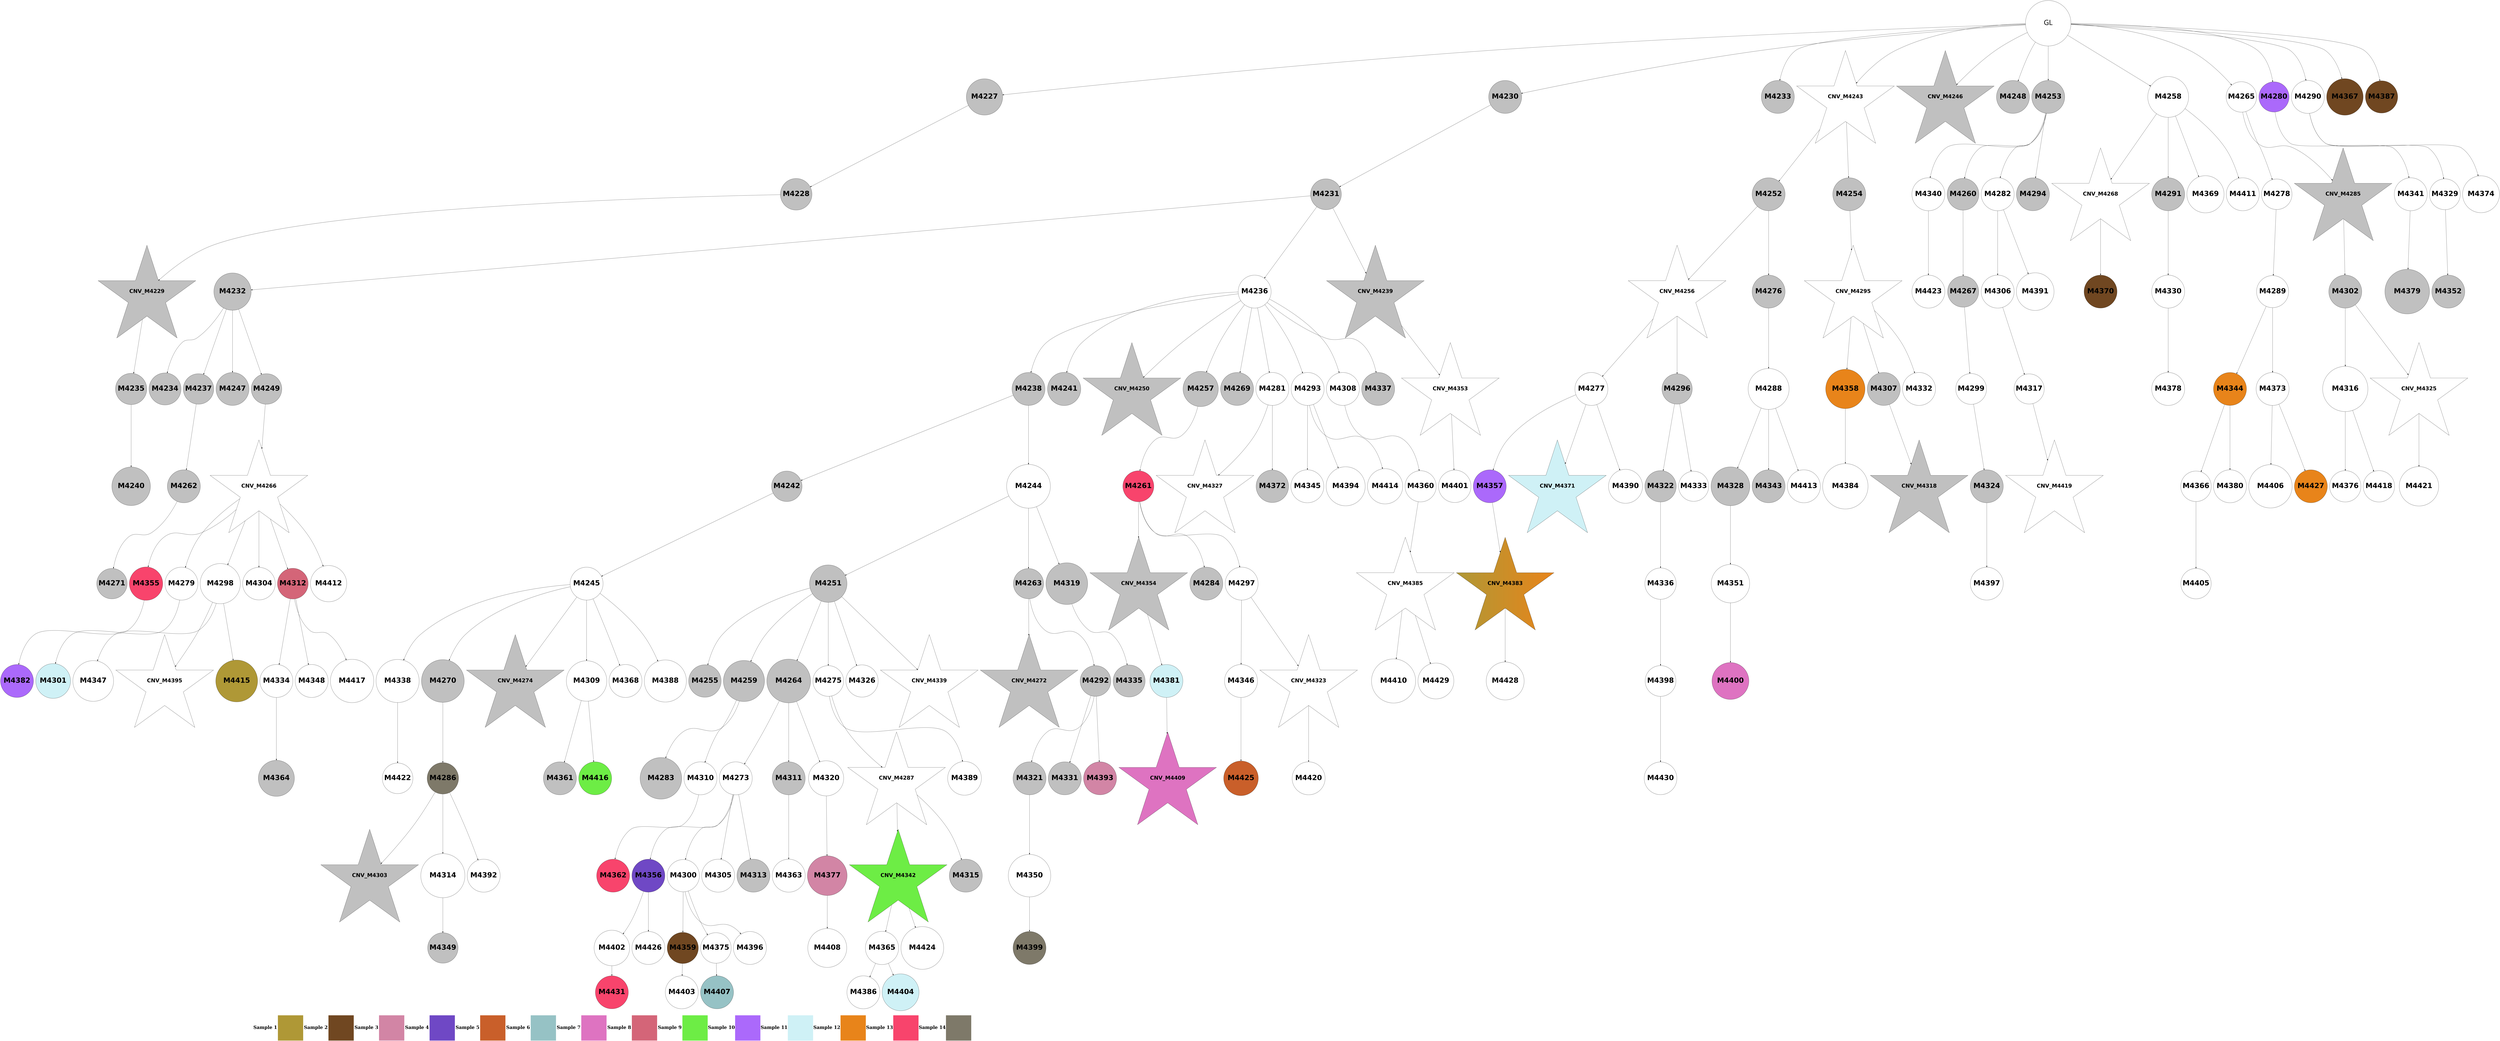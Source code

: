 digraph G { 
rankdir=TB;
4352 -> 4400;
4356 -> 4386;
4358 -> 4420;
4360 -> 4444;
4362 -> 4445;
4363 -> 4401;
4364 -> 4387;
4364 -> 4446;
4366 -> 4388;
4366 -> 4402;
4368 -> 4447;
4372 -> 4421;
4373 -> 4422;
4375 -> 4423;
4376 -> 4403;
4377 -> 4404;
4378 -> 4424;
4378 -> 4448;
4379 -> 4405;
4380 -> 4406;
4381 -> 4425;
4382 -> 4407;
4387 -> 4408;
4387 -> 4426;
4388 -> 4427;
4395 -> 4428;
4395 -> 4449;
4397 -> 4429;
4399 -> 4430;
4403 -> 4431;
4405 -> 4450;
4407 -> 4432;
4407 -> 4451;
4420 -> 4452;
4424 -> 4453;
4248 -> 4249;
4248 -> 4252;
4248 -> 4255;
4248 -> 4265;
4248 -> 4268;
4248 -> 4270;
4248 -> 4275;
4248 -> 4280;
4248 -> 4287;
4248 -> 4302;
4248 -> 4312;
4248 -> 4389;
4248 -> 4409;
4249 -> 4250;
4250 -> 4251;
4251 -> 4257;
4252 -> 4253;
4253 -> 4254;
4253 -> 4258;
4253 -> 4261;
4254 -> 4256;
4254 -> 4259;
4254 -> 4269;
4254 -> 4271;
4257 -> 4262;
4258 -> 4260;
4258 -> 4263;
4258 -> 4272;
4258 -> 4279;
4258 -> 4291;
4258 -> 4303;
4258 -> 4315;
4258 -> 4330;
4258 -> 4359;
4259 -> 4284;
4260 -> 4264;
4260 -> 4266;
4261 -> 4375;
4264 -> 4267;
4265 -> 4274;
4265 -> 4276;
4266 -> 4273;
4266 -> 4285;
4266 -> 4341;
4267 -> 4292;
4267 -> 4296;
4267 -> 4331;
4267 -> 4360;
4267 -> 4390;
4267 -> 4410;
4271 -> 4288;
4273 -> 4277;
4273 -> 4281;
4273 -> 4286;
4273 -> 4297;
4273 -> 4348;
4273 -> 4361;
4274 -> 4278;
4274 -> 4298;
4275 -> 4282;
4275 -> 4304;
4275 -> 4316;
4275 -> 4362;
4276 -> 4317;
4278 -> 4299;
4278 -> 4318;
4279 -> 4283;
4280 -> 4290;
4280 -> 4313;
4280 -> 4391;
4280 -> 4433;
4281 -> 4305;
4281 -> 4332;
4282 -> 4289;
4283 -> 4306;
4283 -> 4319;
4283 -> 4376;
4284 -> 4293;
4285 -> 4294;
4285 -> 4314;
4286 -> 4295;
4286 -> 4333;
4286 -> 4342;
4287 -> 4300;
4287 -> 4307;
4288 -> 4301;
4288 -> 4320;
4288 -> 4326;
4288 -> 4334;
4288 -> 4377;
4288 -> 4434;
4289 -> 4321;
4290 -> 4392;
4292 -> 4308;
4295 -> 4322;
4295 -> 4327;
4295 -> 4335;
4295 -> 4378;
4297 -> 4309;
4297 -> 4411;
4298 -> 4310;
4299 -> 4379;
4299 -> 4393;
4299 -> 4412;
4300 -> 4311;
4301 -> 4323;
4302 -> 4363;
4303 -> 4349;
4303 -> 4394;
4304 -> 4328;
4304 -> 4413;
4307 -> 4324;
4308 -> 4325;
4308 -> 4336;
4308 -> 4414;
4309 -> 4337;
4309 -> 4364;
4310 -> 4350;
4310 -> 4365;
4310 -> 4435;
4311 -> 4366;
4311 -> 4395;
4312 -> 4351;
4312 -> 4396;
4313 -> 4352;
4314 -> 4343;
4314 -> 4353;
4314 -> 4415;
4315 -> 4367;
4315 -> 4416;
4315 -> 4436;
4317 -> 4329;
4317 -> 4354;
4317 -> 4380;
4318 -> 4344;
4318 -> 4355;
4319 -> 4345;
4319 -> 4368;
4320 -> 4369;
4320 -> 4417;
4320 -> 4437;
4321 -> 4346;
4322 -> 4381;
4322 -> 4397;
4322 -> 4418;
4324 -> 4338;
4324 -> 4347;
4328 -> 4339;
4329 -> 4340;
4330 -> 4382;
4331 -> 4383;
4331 -> 4438;
4332 -> 4384;
4333 -> 4385;
4334 -> 4356;
4334 -> 4370;
4334 -> 4439;
4336 -> 4371;
4338 -> 4398;
4338 -> 4440;
4339 -> 4441;
4341 -> 4357;
4342 -> 4399;
4343 -> 4372;
4344 -> 4358;
4345 -> 4442;
4346 -> 4419;
4347 -> 4443;
4350 -> 4373;
4351 -> 4374;
4308 [shape=circle style=filled fillcolor="#7e7969" fontname="helvetica-bold" fontsize=56 label="M4286" width=2.46 height=2 ];
4421 [shape=circle style=filled fillcolor="#7e7969" fontname="helvetica-bold" fontsize=56 label="M4399" width=1.69 height=2 ];
4284 [shape=circle style=filled fillcolor=grey fontname="helvetica-bold" fontsize=56 label="M4262" width=0.38 height=2 ];
4300 [shape=circle style=filled fillcolor=white fontname="helvetica-bold" fontsize=56 label="M4278" width=2.99 height=2 ];
4255 [shape=circle style=filled fillcolor=grey fontname="helvetica-bold" fontsize=56 label="M4233" width=1.08 height=2 ];
4281 [shape=circle style=filled fillcolor=grey fontname="helvetica-bold" fontsize=56 label="M4259" width=4.52 height=2 ];
4418 [shape=circle style=filled fillcolor=white fontname="helvetica-bold" fontsize=56 label="M4396" width=1.39 height=2 ];
4426 [shape=circle style=filled fillcolor="#cff1f6" fontname="helvetica-bold" fontsize=56 label="M4404" width=4.06 height=2 ];
4252 [shape=circle style=filled fillcolor=grey fontname="helvetica-bold" fontsize=56 label="M4230" width=0.07 height=2 ];
4359 [shape=circle style=filled fillcolor=grey fontname="helvetica-bold" fontsize=56 label="M4337" width=0.75 height=2 ];
4334 [shape=circle style=filled fillcolor="#d46578" fontname="helvetica-bold" fontsize=56 label="M4312" width=2.8 height=2 ];
4407 [shape=star style=filled fillcolor=white fontname="helvetica-bold" fontsize=42 label="CNV_M4385"];
4370 [shape=circle style=filled fillcolor=white fontname="helvetica-bold" fontsize=56 label="M4348" width=1.91 height=2 ];
4441 [shape=star style=filled fillcolor=white fontname="helvetica-bold" fontsize=42 label="CNV_M4419"];
4342 [shape=circle style=filled fillcolor=white fontname="helvetica-bold" fontsize=56 label="M4320" width=3.86 height=2 ];
4321 [shape=circle style=filled fillcolor=white fontname="helvetica-bold" fontsize=56 label="M4299" width=2.74 height=2 ];
4401 [shape=circle style=filled fillcolor=grey fontname="helvetica-bold" fontsize=56 label="M4379" width=4.9 height=2 ];
4423 [shape=circle style=filled fillcolor=white fontname="helvetica-bold" fontsize=56 label="M4401" width=2.11 height=2 ];
4391 [shape=circle style=filled fillcolor=white fontname="helvetica-bold" fontsize=56 label="M4369" width=4.09 height=2 ];
4439 [shape=circle style=filled fillcolor=white fontname="helvetica-bold" fontsize=56 label="M4417" width=4.77 height=2 ];
4330 [shape=circle style=filled fillcolor=white fontname="helvetica-bold" fontsize=56 label="M4308" width=1.9 height=2 ];
4388 [shape=circle style=filled fillcolor=white fontname="helvetica-bold" fontsize=56 label="M4366" width=2.93 height=2 ];
4263 [shape=circle style=filled fillcolor=grey fontname="helvetica-bold" fontsize=56 label="M4241" width=3.65 height=2 ];
4276 [shape=circle style=filled fillcolor=grey fontname="helvetica-bold" fontsize=56 label="M4254" width=0.53 height=2 ];
4265 [shape=star style=filled fillcolor=white fontname="helvetica-bold" fontsize=42 label="CNV_M4243"];
4392 [shape=circle style=filled fillcolor="#704721" fontname="helvetica-bold" fontsize=56 label="M4370" width=0.65 height=2 ];
4395 [shape=circle style=filled fillcolor=white fontname="helvetica-bold" fontsize=56 label="M4373" width=0.88 height=2 ];
4361 [shape=star style=filled fillcolor=white fontname="helvetica-bold" fontsize=42 label="CNV_M4339"];
4333 [shape=circle style=filled fillcolor=grey fontname="helvetica-bold" fontsize=56 label="M4311" width=1.33 height=2 ];
4403 [shape=circle style=filled fillcolor="#cff1f6" fontname="helvetica-bold" fontsize=56 label="M4381" width=0.26 height=2 ];
4266 [shape=circle style=filled fillcolor=white fontname="helvetica-bold" fontsize=56 label="M4244" width=4.8 height=2 ];
4364 [shape=star style=filled fillcolor="#6ded45" fontname="helvetica-bold" fontsize=42 label="CNV_M4342"];
4357 [shape=circle style=filled fillcolor=grey fontname="helvetica-bold" fontsize=56 label="M4335" width=2.22 height=2 ];
4400 [shape=circle style=filled fillcolor=white fontname="helvetica-bold" fontsize=56 label="M4378" width=1.98 height=2 ];
4271 [shape=circle style=filled fillcolor=grey fontname="helvetica-bold" fontsize=56 label="M4249" width=2.91 height=2 ];
4324 [shape=circle style=filled fillcolor=grey fontname="helvetica-bold" fontsize=56 label="M4302" width=1.51 height=2 ];
4285 [shape=circle style=filled fillcolor=grey fontname="helvetica-bold" fontsize=56 label="M4263" width=3.17 height=2 ];
4366 [shape=circle style=filled fillcolor="#e8841a" fontname="helvetica-bold" fontsize=56 label="M4344" width=0.64 height=2 ];
4254 [shape=circle style=filled fillcolor=grey fontname="helvetica-bold" fontsize=56 label="M4232" width=4.1 height=2 ];
4352 [shape=circle style=filled fillcolor=white fontname="helvetica-bold" fontsize=56 label="M4330" width=0.69 height=2 ];
4280 [shape=circle style=filled fillcolor=white fontname="helvetica-bold" fontsize=56 label="M4258" width=4.48 height=2 ];
4267 [shape=circle style=filled fillcolor=white fontname="helvetica-bold" fontsize=56 label="M4245" width=1.98 height=2 ];
4389 [shape=circle style=filled fillcolor="#704721" fontname="helvetica-bold" fontsize=56 label="M4367" width=4.02 height=2 ];
4378 [shape=circle style=filled fillcolor="#6f48c5" fontname="helvetica-bold" fontsize=56 label="M4356" width=0.71 height=2 ];
4381 [shape=circle style=filled fillcolor="#704721" fontname="helvetica-bold" fontsize=56 label="M4359" width=2.54 height=2 ];
4404 [shape=circle style=filled fillcolor="#ab69fb" fontname="helvetica-bold" fontsize=56 label="M4382" width=1.05 height=2 ];
4326 [shape=circle style=filled fillcolor=white fontname="helvetica-bold" fontsize=56 label="M4304" width=2.1 height=2 ];
4274 [shape=circle style=filled fillcolor=grey fontname="helvetica-bold" fontsize=56 label="M4252" width=0.14 height=2 ];
4382 [shape=circle style=filled fillcolor=white fontname="helvetica-bold" fontsize=56 label="M4360" width=2.57 height=2 ];
4396 [shape=circle style=filled fillcolor=white fontname="helvetica-bold" fontsize=56 label="M4374" width=4.06 height=2 ];
4313 [shape=circle style=filled fillcolor=grey fontname="helvetica-bold" fontsize=56 label="M4291" width=1.61 height=2 ];
4414 [shape=circle style=filled fillcolor=white fontname="helvetica-bold" fontsize=56 label="M4392" width=0.47 height=2 ];
4445 [shape=circle style=filled fillcolor=white fontname="helvetica-bold" fontsize=56 label="M4423" width=0.98 height=2 ];
4283 [shape=circle style=filled fillcolor="#f8446c" fontname="helvetica-bold" fontsize=56 label="M4261" width=2.61 height=2 ];
4277 [shape=circle style=filled fillcolor=grey fontname="helvetica-bold" fontsize=56 label="M4255" width=2.13 height=2 ];
4409 [shape=circle style=filled fillcolor="#704721" fontname="helvetica-bold" fontsize=56 label="M4387" width=2.16 height=2 ];
4332 [shape=circle style=filled fillcolor=white fontname="helvetica-bold" fontsize=56 label="M4310" width=0.82 height=2 ];
4365 [shape=circle style=filled fillcolor=grey fontname="helvetica-bold" fontsize=56 label="M4343" width=1.8 height=2 ];
4355 [shape=circle style=filled fillcolor=white fontname="helvetica-bold" fontsize=56 label="M4333" width=3.31 height=2 ];
4427 [shape=circle style=filled fillcolor=white fontname="helvetica-bold" fontsize=56 label="M4405" width=3.02 height=2 ];
4383 [shape=circle style=filled fillcolor=grey fontname="helvetica-bold" fontsize=56 label="M4361" width=1.07 height=2 ];
4302 [shape=circle style=filled fillcolor="#ab69fb" fontname="helvetica-bold" fontsize=56 label="M4280" width=3.32 height=2 ];
4385 [shape=circle style=filled fillcolor=white fontname="helvetica-bold" fontsize=56 label="M4363" width=1.28 height=2 ];
4448 [shape=circle style=filled fillcolor=white fontname="helvetica-bold" fontsize=56 label="M4426" width=0.11 height=2 ];
4410 [shape=circle style=filled fillcolor=white fontname="helvetica-bold" fontsize=56 label="M4388" width=4.62 height=2 ];
4343 [shape=circle style=filled fillcolor=grey fontname="helvetica-bold" fontsize=56 label="M4321" width=0.15 height=2 ];
4328 [shape=circle style=filled fillcolor=white fontname="helvetica-bold" fontsize=56 label="M4306" width=1.87 height=2 ];
4384 [shape=circle style=filled fillcolor="#f8446c" fontname="helvetica-bold" fontsize=56 label="M4362" width=1.46 height=2 ];
4412 [shape=circle style=filled fillcolor=white fontname="helvetica-bold" fontsize=56 label="M4390" width=3.74 height=2 ];
4270 [shape=circle style=filled fillcolor=grey fontname="helvetica-bold" fontsize=56 label="M4248" width=1.3 height=2 ];
4279 [shape=circle style=filled fillcolor=grey fontname="helvetica-bold" fontsize=56 label="M4257" width=3.87 height=2 ];
4371 [shape=circle style=filled fillcolor=grey fontname="helvetica-bold" fontsize=56 label="M4349" width=3.08 height=2 ];
4248 [label="GL" fontname="arial-bold" fontsize=56 width=5 height=5];
4376 [shape=star style=filled fillcolor=grey fontname="helvetica-bold" fontsize=42 label="CNV_M4354"];
4344 [shape=circle style=filled fillcolor=grey fontname="helvetica-bold" fontsize=56 label="M4322" width=2.44 height=2 ];
4363 [shape=circle style=filled fillcolor=white fontname="helvetica-bold" fontsize=56 label="M4341" width=0.74 height=2 ];
4315 [shape=circle style=filled fillcolor=white fontname="helvetica-bold" fontsize=56 label="M4293" width=1.27 height=2 ];
4323 [shape=circle style=filled fillcolor="#cff1f6" fontname="helvetica-bold" fontsize=56 label="M4301" width=3.82 height=2 ];
4346 [shape=circle style=filled fillcolor=grey fontname="helvetica-bold" fontsize=56 label="M4324" width=0.4 height=2 ];
4406 [shape=circle style=filled fillcolor=white fontname="helvetica-bold" fontsize=56 label="M4384" width=4.98 height=2 ];
4434 [shape=circle style=filled fillcolor=white fontname="helvetica-bold" fontsize=56 label="M4412" width=3.98 height=2 ];
4339 [shape=circle style=filled fillcolor=white fontname="helvetica-bold" fontsize=56 label="M4317" width=3.26 height=2 ];
4256 [shape=circle style=filled fillcolor=grey fontname="helvetica-bold" fontsize=56 label="M4234" width=2.24 height=2 ];
4329 [shape=circle style=filled fillcolor=grey fontname="helvetica-bold" fontsize=56 label="M4307" width=1.59 height=2 ];
4268 [shape=star style=filled fillcolor=grey fontname="helvetica-bold" fontsize=42 label="CNV_M4246"];
4298 [shape=circle style=filled fillcolor=grey fontname="helvetica-bold" fontsize=56 label="M4276" width=0.03 height=2 ];
4356 [shape=circle style=filled fillcolor=white fontname="helvetica-bold" fontsize=56 label="M4334" width=0.54 height=2 ];
4424 [shape=circle style=filled fillcolor=white fontname="helvetica-bold" fontsize=56 label="M4402" width=3.9 height=2 ];
4249 [shape=circle style=filled fillcolor=grey fontname="helvetica-bold" fontsize=56 label="M4227" width=3.98 height=2 ];
4415 [shape=circle style=filled fillcolor="#d285a5" fontname="helvetica-bold" fontsize=56 label="M4393" width=1.52 height=2 ];
4258 [shape=circle style=filled fillcolor=white fontname="helvetica-bold" fontsize=56 label="M4236" width=1.06 height=2 ];
4398 [shape=circle style=filled fillcolor=white fontname="helvetica-bold" fontsize=56 label="M4376" width=3.44 height=2 ];
4402 [shape=circle style=filled fillcolor=white fontname="helvetica-bold" fontsize=56 label="M4380" width=0.66 height=2 ];
4331 [shape=circle style=filled fillcolor=white fontname="helvetica-bold" fontsize=56 label="M4309" width=4.44 height=2 ];
4282 [shape=circle style=filled fillcolor=grey fontname="helvetica-bold" fontsize=56 label="M4260" width=2.32 height=2 ];
4387 [shape=circle style=filled fillcolor=white fontname="helvetica-bold" fontsize=56 label="M4365" width=3.65 height=2 ];
4299 [shape=circle style=filled fillcolor=white fontname="helvetica-bold" fontsize=56 label="M4277" width=1.92 height=2 ];
4358 [shape=circle style=filled fillcolor=white fontname="helvetica-bold" fontsize=56 label="M4336" width=3.44 height=2 ];
4253 [shape=circle style=filled fillcolor=grey fontname="helvetica-bold" fontsize=56 label="M4231" width=2.72 height=2 ];
4408 [shape=circle style=filled fillcolor=white fontname="helvetica-bold" fontsize=56 label="M4386" width=0.73 height=2 ];
4350 [shape=circle style=filled fillcolor=grey fontname="helvetica-bold" fontsize=56 label="M4328" width=4.26 height=2 ];
4319 [shape=circle style=filled fillcolor=white fontname="helvetica-bold" fontsize=56 label="M4297" width=0.64 height=2 ];
4327 [shape=circle style=filled fillcolor=white fontname="helvetica-bold" fontsize=56 label="M4305" width=1.9 height=2 ];
4251 [shape=star style=filled fillcolor=grey fontname="helvetica-bold" fontsize=42 label="CNV_M4229"];
4444 [shape=circle style=filled fillcolor=white fontname="helvetica-bold" fontsize=56 label="M4422" width=2.89 height=2 ];
4286 [shape=circle style=filled fillcolor=grey fontname="helvetica-bold" fontsize=56 label="M4264" width=4.8 height=2 ];
4336 [shape=circle style=filled fillcolor=white fontname="helvetica-bold" fontsize=56 label="M4314" width=4.85 height=2 ];
4338 [shape=circle style=filled fillcolor=white fontname="helvetica-bold" fontsize=56 label="M4316" width=4.97 height=2 ];
4440 [shape=circle style=filled fillcolor=white fontname="helvetica-bold" fontsize=56 label="M4418" width=2.46 height=2 ];
4390 [shape=circle style=filled fillcolor=white fontname="helvetica-bold" fontsize=56 label="M4368" width=0.09 height=2 ];
4373 [shape=circle style=filled fillcolor=white fontname="helvetica-bold" fontsize=56 label="M4351" width=4.22 height=2 ];
4397 [shape=circle style=filled fillcolor=white fontname="helvetica-bold" fontsize=56 label="M4375" width=3.36 height=2 ];
4449 [shape=circle style=filled fillcolor="#e8841a" fontname="helvetica-bold" fontsize=56 label="M4427" width=1.16 height=2 ];
4351 [shape=circle style=filled fillcolor=white fontname="helvetica-bold" fontsize=56 label="M4329" width=2.78 height=2 ];
4261 [shape=star style=filled fillcolor=grey fontname="helvetica-bold" fontsize=42 label="CNV_M4239"];
4453 [shape=circle style=filled fillcolor="#f8446c" fontname="helvetica-bold" fontsize=56 label="M4431" width=0.02 height=2 ];
4386 [shape=circle style=filled fillcolor=grey fontname="helvetica-bold" fontsize=56 label="M4364" width=3.96 height=2 ];
4335 [shape=circle style=filled fillcolor=grey fontname="helvetica-bold" fontsize=56 label="M4313" width=1.07 height=2 ];
4437 [shape=circle style=filled fillcolor="#af9836" fontname="helvetica-bold" fontsize=56 label="M4415" width=4.6 height=2 ];
4290 [shape=star style=filled fillcolor=white fontname="helvetica-bold" fontsize=42 label="CNV_M4268"];
4275 [shape=circle style=filled fillcolor=grey fontname="helvetica-bold" fontsize=56 label="M4253" width=1.35 height=2 ];
4374 [shape=circle style=filled fillcolor=grey fontname="helvetica-bold" fontsize=56 label="M4352" width=0.71 height=2 ];
4368 [shape=circle style=filled fillcolor=white fontname="helvetica-bold" fontsize=56 label="M4346" width=1.38 height=2 ];
4288 [shape=star style=filled fillcolor=white fontname="helvetica-bold" fontsize=42 label="CNV_M4266"];
4425 [shape=circle style=filled fillcolor=white fontname="helvetica-bold" fontsize=56 label="M4403" width=0.49 height=2 ];
4442 [shape=circle style=filled fillcolor=white fontname="helvetica-bold" fontsize=56 label="M4420" width=0.59 height=2 ];
4420 [shape=circle style=filled fillcolor=white fontname="helvetica-bold" fontsize=56 label="M4398" width=2.75 height=2 ];
4451 [shape=circle style=filled fillcolor=white fontname="helvetica-bold" fontsize=56 label="M4429" width=3.94 height=2 ];
4347 [shape=star style=filled fillcolor=white fontname="helvetica-bold" fontsize=42 label="CNV_M4325"];
4264 [shape=circle style=filled fillcolor=grey fontname="helvetica-bold" fontsize=56 label="M4242" width=2.95 height=2 ];
4257 [shape=circle style=filled fillcolor=grey fontname="helvetica-bold" fontsize=56 label="M4235" width=2.48 height=2 ];
4312 [shape=circle style=filled fillcolor=white fontname="helvetica-bold" fontsize=56 label="M4290" width=0.32 height=2 ];
4416 [shape=circle style=filled fillcolor=white fontname="helvetica-bold" fontsize=56 label="M4394" width=4.29 height=2 ];
4362 [shape=circle style=filled fillcolor=white fontname="helvetica-bold" fontsize=56 label="M4340" width=0.5 height=2 ];
4430 [shape=circle style=filled fillcolor=white fontname="helvetica-bold" fontsize=56 label="M4408" width=4.28 height=2 ];
4305 [shape=circle style=filled fillcolor=grey fontname="helvetica-bold" fontsize=56 label="M4283" width=4.57 height=2 ];
4345 [shape=star style=filled fillcolor=white fontname="helvetica-bold" fontsize=42 label="CNV_M4323"];
4452 [shape=circle style=filled fillcolor=white fontname="helvetica-bold" fontsize=56 label="M4430" width=2.07 height=2 ];
4377 [shape=circle style=filled fillcolor="#f8446c" fontname="helvetica-bold" fontsize=56 label="M4355" width=3.67 height=2 ];
4310 [shape=circle style=filled fillcolor=white fontname="helvetica-bold" fontsize=56 label="M4288" width=4.5 height=2 ];
4431 [shape=star style=filled fillcolor="#de73c1" fontname="helvetica-bold" fontsize=42 label="CNV_M4409"];
4367 [shape=circle style=filled fillcolor=white fontname="helvetica-bold" fontsize=56 label="M4345" width=0.59 height=2 ];
4309 [shape=star style=filled fillcolor=white fontname="helvetica-bold" fontsize=42 label="CNV_M4287"];
4304 [shape=circle style=filled fillcolor=white fontname="helvetica-bold" fontsize=56 label="M4282" width=1.55 height=2 ];
4306 [shape=circle style=filled fillcolor=grey fontname="helvetica-bold" fontsize=56 label="M4284" width=0.1 height=2 ];
4262 [shape=circle style=filled fillcolor=grey fontname="helvetica-bold" fontsize=56 label="M4240" width=4.23 height=2 ];
4375 [shape=star style=filled fillcolor=white fontname="helvetica-bold" fontsize=42 label="CNV_M4353"];
4417 [shape=star style=filled fillcolor=white fontname="helvetica-bold" fontsize=42 label="CNV_M4395"];
4349 [shape=star style=filled fillcolor=white fontname="helvetica-bold" fontsize=42 label="CNV_M4327"];
4287 [shape=circle style=filled fillcolor=white fontname="helvetica-bold" fontsize=56 label="M4265" width=3.35 height=2 ];
4320 [shape=circle style=filled fillcolor=white fontname="helvetica-bold" fontsize=56 label="M4298" width=4.41 height=2 ];
4295 [shape=circle style=filled fillcolor=white fontname="helvetica-bold" fontsize=56 label="M4273" width=0.6 height=2 ];
4272 [shape=star style=filled fillcolor=grey fontname="helvetica-bold" fontsize=42 label="CNV_M4250"];
4399 [shape=circle style=filled fillcolor="#d285a5" fontname="helvetica-bold" fontsize=56 label="M4377" width=4.36 height=2 ];
4314 [shape=circle style=filled fillcolor=grey fontname="helvetica-bold" fontsize=56 label="M4292" width=2.86 height=2 ];
4429 [shape=circle style=filled fillcolor="#96c2c5" fontname="helvetica-bold" fontsize=56 label="M4407" width=0.16 height=2 ];
4303 [shape=circle style=filled fillcolor=white fontname="helvetica-bold" fontsize=56 label="M4281" width=0.61 height=2 ];
4307 [shape=star style=filled fillcolor=grey fontname="helvetica-bold" fontsize=42 label="CNV_M4285"];
4322 [shape=circle style=filled fillcolor=white fontname="helvetica-bold" fontsize=56 label="M4300" width=2.17 height=2 ];
4436 [shape=circle style=filled fillcolor=white fontname="helvetica-bold" fontsize=56 label="M4414" width=3.88 height=2 ];
4447 [shape=circle style=filled fillcolor="#c95f2a" fontname="helvetica-bold" fontsize=56 label="M4425" width=3.81 height=2 ];
4325 [shape=star style=filled fillcolor=grey fontname="helvetica-bold" fontsize=42 label="CNV_M4303"];
4372 [shape=circle style=filled fillcolor=white fontname="helvetica-bold" fontsize=56 label="M4350" width=4.66 height=2 ];
4291 [shape=circle style=filled fillcolor=grey fontname="helvetica-bold" fontsize=56 label="M4269" width=1.01 height=2 ];
4293 [shape=circle style=filled fillcolor=grey fontname="helvetica-bold" fontsize=56 label="M4271" width=3.03 height=2 ];
4369 [shape=circle style=filled fillcolor=white fontname="helvetica-bold" fontsize=56 label="M4347" width=4.47 height=2 ];
4413 [shape=circle style=filled fillcolor=white fontname="helvetica-bold" fontsize=56 label="M4391" width=4.14 height=2 ];
4250 [shape=circle style=filled fillcolor=grey fontname="helvetica-bold" fontsize=56 label="M4228" width=3.47 height=2 ];
4311 [shape=circle style=filled fillcolor=white fontname="helvetica-bold" fontsize=56 label="M4289" width=2.21 height=2 ];
4443 [shape=circle style=filled fillcolor=white fontname="helvetica-bold" fontsize=56 label="M4421" width=4.34 height=2 ];
4450 [shape=circle style=filled fillcolor=white fontname="helvetica-bold" fontsize=56 label="M4428" width=4.16 height=2 ];
4297 [shape=circle style=filled fillcolor=white fontname="helvetica-bold" fontsize=56 label="M4275" width=3.37 height=2 ];
4438 [shape=circle style=filled fillcolor="#6ded45" fontname="helvetica-bold" fontsize=56 label="M4416" width=0.31 height=2 ];
4341 [shape=circle style=filled fillcolor=grey fontname="helvetica-bold" fontsize=56 label="M4319" width=4.59 height=2 ];
4316 [shape=circle style=filled fillcolor=grey fontname="helvetica-bold" fontsize=56 label="M4294" width=0.28 height=2 ];
4394 [shape=circle style=filled fillcolor=grey fontname="helvetica-bold" fontsize=56 label="M4372" width=3.57 height=2 ];
4353 [shape=circle style=filled fillcolor=grey fontname="helvetica-bold" fontsize=56 label="M4331" width=0.7 height=2 ];
4432 [shape=circle style=filled fillcolor=white fontname="helvetica-bold" fontsize=56 label="M4410" width=4.85 height=2 ];
4405 [shape=star style=filled fillcolor="#af9836:#e8841a" fontname="helvetica-bold" fontsize=42 label="CNV_M4383"];
4296 [shape=star style=filled fillcolor=grey fontname="helvetica-bold" fontsize=42 label="CNV_M4274"];
4289 [shape=circle style=filled fillcolor=grey fontname="helvetica-bold" fontsize=56 label="M4267" width=2.56 height=2 ];
4318 [shape=circle style=filled fillcolor=grey fontname="helvetica-bold" fontsize=56 label="M4296" width=3.12 height=2 ];
4393 [shape=star style=filled fillcolor="#cff1f6" fontname="helvetica-bold" fontsize=42 label="CNV_M4371"];
4419 [shape=circle style=filled fillcolor=white fontname="helvetica-bold" fontsize=56 label="M4397" width=3.61 height=2 ];
4379 [shape=circle style=filled fillcolor="#ab69fb" fontname="helvetica-bold" fontsize=56 label="M4357" width=0.41 height=2 ];
4260 [shape=circle style=filled fillcolor=grey fontname="helvetica-bold" fontsize=56 label="M4238" width=0.18 height=2 ];
4278 [shape=star style=filled fillcolor=white fontname="helvetica-bold" fontsize=42 label="CNV_M4256"];
4380 [shape=circle style=filled fillcolor="#e8841a" fontname="helvetica-bold" fontsize=56 label="M4358" width=4.32 height=2 ];
4294 [shape=star style=filled fillcolor=grey fontname="helvetica-bold" fontsize=42 label="CNV_M4272"];
4422 [shape=circle style=filled fillcolor="#de73c1" fontname="helvetica-bold" fontsize=56 label="M4400" width=4.06 height=2 ];
4446 [shape=circle style=filled fillcolor=white fontname="helvetica-bold" fontsize=56 label="M4424" width=4.7 height=2 ];
4301 [shape=circle style=filled fillcolor=white fontname="helvetica-bold" fontsize=56 label="M4279" width=1.9 height=2 ];
4411 [shape=circle style=filled fillcolor=white fontname="helvetica-bold" fontsize=56 label="M4389" width=3.71 height=2 ];
4317 [shape=star style=filled fillcolor=white fontname="helvetica-bold" fontsize=42 label="CNV_M4295"];
4259 [shape=circle style=filled fillcolor=grey fontname="helvetica-bold" fontsize=56 label="M4237" width=2.95 height=2 ];
4435 [shape=circle style=filled fillcolor=white fontname="helvetica-bold" fontsize=56 label="M4413" width=1.4 height=2 ];
4360 [shape=circle style=filled fillcolor=white fontname="helvetica-bold" fontsize=56 label="M4338" width=4.73 height=2 ];
4337 [shape=circle style=filled fillcolor=grey fontname="helvetica-bold" fontsize=56 label="M4315" width=1.79 height=2 ];
4354 [shape=circle style=filled fillcolor=white fontname="helvetica-bold" fontsize=56 label="M4332" width=0.19 height=2 ];
4292 [shape=circle style=filled fillcolor=grey fontname="helvetica-bold" fontsize=56 label="M4270" width=4.7 height=2 ];
4269 [shape=circle style=filled fillcolor=grey fontname="helvetica-bold" fontsize=56 label="M4247" width=0.85 height=2 ];
4433 [shape=circle style=filled fillcolor=white fontname="helvetica-bold" fontsize=56 label="M4411" width=0.13 height=2 ];
4340 [shape=star style=filled fillcolor=grey fontname="helvetica-bold" fontsize=42 label="CNV_M4318"];
4428 [shape=circle style=filled fillcolor=white fontname="helvetica-bold" fontsize=56 label="M4406" width=4.76 height=2 ];
4348 [shape=circle style=filled fillcolor=white fontname="helvetica-bold" fontsize=56 label="M4326" width=2.16 height=2 ];
4273 [shape=circle style=filled fillcolor=grey fontname="helvetica-bold" fontsize=56 label="M4251" width=4.11 height=2 ];
{rank=sink;
Legend[shape=none, margin=0, label=<<TABLE border="0" cellborder="0" cellspacing="0"> 
<TR><TD width="200" height="200" colspan="1"><FONT POINT-SIZE="36.0"><B>Sample 1</B></FONT></TD><TD width="200" height="200" colspan="1" BGCOLOR="#af9836"></TD>
<TD width="200" height="200" colspan="1"><FONT POINT-SIZE="36.0"><B>Sample 2</B></FONT></TD><TD width="200" height="200" colspan="1" BGCOLOR="#704721"></TD>
<TD width="200" height="200" colspan="1"><FONT POINT-SIZE="36.0"><B>Sample 3</B></FONT></TD><TD width="200" height="200" colspan="1" BGCOLOR="#d285a5"></TD>
<TD width="200" height="200" colspan="1"><FONT POINT-SIZE="36.0"><B>Sample 4</B></FONT></TD><TD width="200" height="200" colspan="1" BGCOLOR="#6f48c5"></TD>
<TD width="200" height="200" colspan="1"><FONT POINT-SIZE="36.0"><B>Sample 5</B></FONT></TD><TD width="200" height="200" colspan="1" BGCOLOR="#c95f2a"></TD>
<TD width="200" height="200" colspan="1"><FONT POINT-SIZE="36.0"><B>Sample 6</B></FONT></TD><TD width="200" height="200" colspan="1" BGCOLOR="#96c2c5"></TD>
<TD width="200" height="200" colspan="1"><FONT POINT-SIZE="36.0"><B>Sample 7</B></FONT></TD><TD width="200" height="200" colspan="1" BGCOLOR="#de73c1"></TD>
<TD width="200" height="200" colspan="1"><FONT POINT-SIZE="36.0"><B>Sample 8</B></FONT></TD><TD width="200" height="200" colspan="1" BGCOLOR="#d46578"></TD>
<TD width="200" height="200" colspan="1"><FONT POINT-SIZE="36.0"><B>Sample 9</B></FONT></TD><TD width="200" height="200" colspan="1" BGCOLOR="#6ded45"></TD>
<TD width="200" height="200" colspan="1"><FONT POINT-SIZE="36.0"><B>Sample 10</B></FONT></TD><TD width="200" height="200" colspan="1" BGCOLOR="#ab69fb"></TD>
<TD width="200" height="200" colspan="1"><FONT POINT-SIZE="36.0"><B>Sample 11</B></FONT></TD><TD width="200" height="200" colspan="1" BGCOLOR="#cff1f6"></TD>
<TD width="200" height="200" colspan="1"><FONT POINT-SIZE="36.0"><B>Sample 12</B></FONT></TD><TD width="200" height="200" colspan="1" BGCOLOR="#e8841a"></TD>
<TD width="200" height="200" colspan="1"><FONT POINT-SIZE="36.0"><B>Sample 13</B></FONT></TD><TD width="200" height="200" colspan="1" BGCOLOR="#f8446c"></TD>
<TD width="200" height="200" colspan="1"><FONT POINT-SIZE="36.0"><B>Sample 14</B></FONT></TD><TD width="200" height="200" colspan="1" BGCOLOR="#7e7969"></TD>
</TR></TABLE>>];
} 
}
